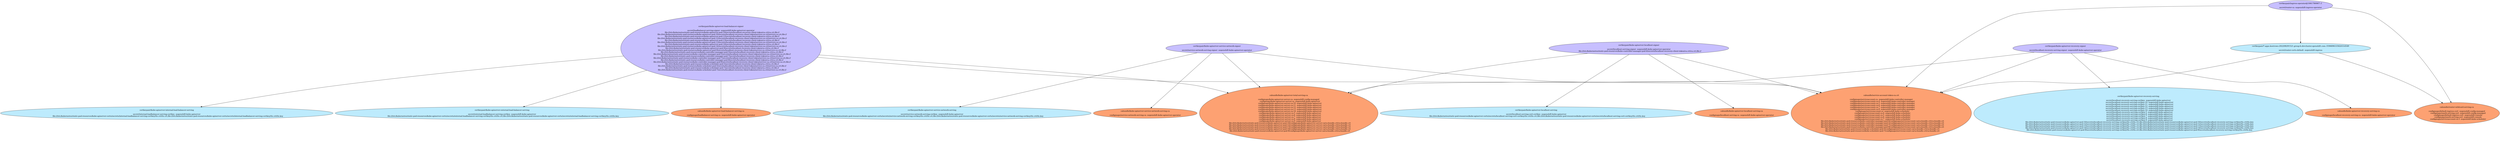 digraph "OpenShift Certificates" {
  // Node definitions.
  0 [
    label="certkeypair/kube-apiserver-load-balancer-signer\n\nsecret/loadbalancer-serving-signer -nopenshift-kube-apiserver-operator\n    file:///etc/kubernetes/static-pod-resources/kube-apiserver-pod-10/secrets/localhost-recovery-client-token/ca.crt/ca.crt,file://\n    file:///etc/kubernetes/static-pod-resources/kube-apiserver-pod-10/secrets/localhost-recovery-client-token/service-ca.crt/service-ca.crt,file://\n    file:///etc/kubernetes/static-pod-resources/kube-apiserver-pod-12/secrets/localhost-recovery-client-token/ca.crt/ca.crt,file://\n    file:///etc/kubernetes/static-pod-resources/kube-apiserver-pod-12/secrets/localhost-recovery-client-token/service-ca.crt/service-ca.crt,file://\n    file:///etc/kubernetes/static-pod-resources/kube-apiserver-pod-13/secrets/localhost-recovery-client-token/ca.crt/ca.crt,file://\n    file:///etc/kubernetes/static-pod-resources/kube-apiserver-pod-13/secrets/localhost-recovery-client-token/service-ca.crt/service-ca.crt,file://\n    file:///etc/kubernetes/static-pod-resources/kube-apiserver-pod-14/secrets/localhost-recovery-client-token/ca.crt/ca.crt,file://\n    file:///etc/kubernetes/static-pod-resources/kube-apiserver-pod-14/secrets/localhost-recovery-client-token/service-ca.crt/service-ca.crt,file://\n    file:///etc/kubernetes/static-pod-resources/kube-apiserver-pod-9/secrets/localhost-recovery-client-token/ca.crt/ca.crt,file://\n    file:///etc/kubernetes/static-pod-resources/kube-apiserver-pod-9/secrets/localhost-recovery-client-token/service-ca.crt/service-ca.crt,file://\n    file:///etc/kubernetes/static-pod-resources/kube-controller-manager-pod-5/secrets/localhost-recovery-client-token/ca.crt/ca.crt,file://\n    file:///etc/kubernetes/static-pod-resources/kube-controller-manager-pod-5/secrets/localhost-recovery-client-token/service-ca.crt/service-ca.crt,file://\n    file:///etc/kubernetes/static-pod-resources/kube-controller-manager-pod-7/secrets/localhost-recovery-client-token/ca.crt/ca.crt,file://\n    file:///etc/kubernetes/static-pod-resources/kube-controller-manager-pod-7/secrets/localhost-recovery-client-token/service-ca.crt/service-ca.crt,file://\n    file:///etc/kubernetes/static-pod-resources/kube-controller-manager-pod-8/secrets/localhost-recovery-client-token/ca.crt/ca.crt,file://\n    file:///etc/kubernetes/static-pod-resources/kube-controller-manager-pod-8/secrets/localhost-recovery-client-token/service-ca.crt/service-ca.crt,file://\n    file:///etc/kubernetes/static-pod-resources/kube-scheduler-pod-5/secrets/localhost-recovery-client-token/ca.crt/ca.crt,file://\n    file:///etc/kubernetes/static-pod-resources/kube-scheduler-pod-5/secrets/localhost-recovery-client-token/service-ca.crt/service-ca.crt,file://\n    file:///etc/kubernetes/static-pod-resources/kube-scheduler-pod-7/secrets/localhost-recovery-client-token/ca.crt/ca.crt,file://\n    file:///etc/kubernetes/static-pod-resources/kube-scheduler-pod-7/secrets/localhost-recovery-client-token/service-ca.crt/service-ca.crt,file://\n"
    style=filled
    fillcolor="#c7bfff"
  ];
  1 [
    label="certkeypair/kube-apiserver-service-network-signer\n\nsecret/service-network-serving-signer -nopenshift-kube-apiserver-operator\n"
    style=filled
    fillcolor="#c7bfff"
  ];
  2 [
    label="certkeypair/kube-apiserver-service-network-serving\n\nsecret/service-network-serving-certkey -nopenshift-kube-apiserver\n    file:///etc/kubernetes/static-pod-resources/kube-apiserver-certs/secrets/service-network-serving-certkey/tls.crt/tls.crt,file:///etc/kubernetes/static-pod-resources/kube-apiserver-certs/secrets/service-network-serving-certkey/tls.crt/tls.key\n"
    style=filled
    fillcolor="#bdebfd"
  ];
  3 [
    label="certkeypair/kube-apiserver-localhost-signer\n\nsecret/localhost-serving-signer -nopenshift-kube-apiserver-operator\n    file:///etc/kubernetes/static-pod-resources/kube-controller-manager-pod-4/secrets/localhost-recovery-client-token/ca.crt/ca.crt,file://\n"
    style=filled
    fillcolor="#c7bfff"
  ];
  4 [
    label="certkeypair/kube-apiserver-localhost-serving\n\nsecret/localhost-serving-cert-certkey -nopenshift-kube-apiserver\n    file:///etc/kubernetes/static-pod-resources/kube-apiserver-certs/secrets/localhost-serving-cert-certkey/tls.crt/tls.crt,file:///etc/kubernetes/static-pod-resources/kube-apiserver-certs/secrets/localhost-serving-cert-certkey/tls.crt/tls.key\n"
    style=filled
    fillcolor="#bdebfd"
  ];
  5 [
    label="certkeypair/ingress-operator@1661780067::1\n\nsecret/router-ca -nopenshift-ingress-operator\n"
    style=filled
    fillcolor="#c7bfff"
  ];
  6 [
    label="certkeypair/*.apps.kostrows-202208291521.group-b.devcluster.openshift.com::5596896335820314549\n\nsecret/router-certs-default -nopenshift-ingress\n"
    style=filled
    fillcolor="#bdebfd"
  ];
  7 [
    label="certkeypair/kube-apiserver-recovery-signer\n\nsecret/localhost-recovery-serving-signer -nopenshift-kube-apiserver-operator\n"
    style=filled
    fillcolor="#c7bfff"
  ];
  8 [
    label="certkeypair/kube-apiserver-recovery-serving\n\nsecret/localhost-recovery-serving-certkey -nopenshift-kube-apiserver\n    secret/localhost-recovery-serving-certkey-10 -nopenshift-kube-apiserver\n    secret/localhost-recovery-serving-certkey-11 -nopenshift-kube-apiserver\n    secret/localhost-recovery-serving-certkey-12 -nopenshift-kube-apiserver\n    secret/localhost-recovery-serving-certkey-13 -nopenshift-kube-apiserver\n    secret/localhost-recovery-serving-certkey-14 -nopenshift-kube-apiserver\n    secret/localhost-recovery-serving-certkey-5 -nopenshift-kube-apiserver\n    secret/localhost-recovery-serving-certkey-6 -nopenshift-kube-apiserver\n    secret/localhost-recovery-serving-certkey-7 -nopenshift-kube-apiserver\n    secret/localhost-recovery-serving-certkey-8 -nopenshift-kube-apiserver\n    secret/localhost-recovery-serving-certkey-9 -nopenshift-kube-apiserver\n    file:///etc/kubernetes/static-pod-resources/kube-apiserver-pod-10/secrets/localhost-recovery-serving-certkey/tls.crt/tls.crt,file:///etc/kubernetes/static-pod-resources/kube-apiserver-pod-10/secrets/localhost-recovery-serving-certkey/tls.crt/tls.key\n    file:///etc/kubernetes/static-pod-resources/kube-apiserver-pod-12/secrets/localhost-recovery-serving-certkey/tls.crt/tls.crt,file:///etc/kubernetes/static-pod-resources/kube-apiserver-pod-12/secrets/localhost-recovery-serving-certkey/tls.crt/tls.key\n    file:///etc/kubernetes/static-pod-resources/kube-apiserver-pod-13/secrets/localhost-recovery-serving-certkey/tls.crt/tls.crt,file:///etc/kubernetes/static-pod-resources/kube-apiserver-pod-13/secrets/localhost-recovery-serving-certkey/tls.crt/tls.key\n    file:///etc/kubernetes/static-pod-resources/kube-apiserver-pod-14/secrets/localhost-recovery-serving-certkey/tls.crt/tls.crt,file:///etc/kubernetes/static-pod-resources/kube-apiserver-pod-14/secrets/localhost-recovery-serving-certkey/tls.crt/tls.key\n    file:///etc/kubernetes/static-pod-resources/kube-apiserver-pod-9/secrets/localhost-recovery-serving-certkey/tls.crt/tls.crt,file:///etc/kubernetes/static-pod-resources/kube-apiserver-pod-9/secrets/localhost-recovery-serving-certkey/tls.crt/tls.key\n"
    style=filled
    fillcolor="#bdebfd"
  ];
  9 [
    label="certkeypair/kube-apiserver-internal-load-balancer-serving\n\nsecret/internal-loadbalancer-serving-certkey -nopenshift-kube-apiserver\n    file:///etc/kubernetes/static-pod-resources/kube-apiserver-certs/secrets/internal-loadbalancer-serving-certkey/tls.crt/tls.crt,file:///etc/kubernetes/static-pod-resources/kube-apiserver-certs/secrets/internal-loadbalancer-serving-certkey/tls.crt/tls.key\n"
    style=filled
    fillcolor="#bdebfd"
  ];
  10 [
    label="certkeypair/kube-apiserver-external-load-balancer-serving\n\nsecret/external-loadbalancer-serving-certkey -nopenshift-kube-apiserver\n    file:///etc/kubernetes/static-pod-resources/kube-apiserver-certs/secrets/external-loadbalancer-serving-certkey/tls.crt/tls.crt,file:///etc/kubernetes/static-pod-resources/kube-apiserver-certs/secrets/external-loadbalancer-serving-certkey/tls.crt/tls.key\n"
    style=filled
    fillcolor="#bdebfd"
  ];
  11 [
    label="cabundle/service-account-token-ca.crt\n\nconfigmaps/serviceaccount-ca -nopenshift-kube-controller-manager\n    configmaps/serviceaccount-ca-4 -nopenshift-kube-controller-manager\n    configmaps/serviceaccount-ca-5 -nopenshift-kube-controller-manager\n    configmaps/serviceaccount-ca-6 -nopenshift-kube-controller-manager\n    configmaps/serviceaccount-ca-7 -nopenshift-kube-controller-manager\n    configmaps/serviceaccount-ca-8 -nopenshift-kube-controller-manager\n    configmaps/serviceaccount-ca -nopenshift-kube-scheduler\n    configmaps/serviceaccount-ca-4 -nopenshift-kube-scheduler\n    configmaps/serviceaccount-ca-5 -nopenshift-kube-scheduler\n    configmaps/serviceaccount-ca-6 -nopenshift-kube-scheduler\n    configmaps/serviceaccount-ca-7 -nopenshift-kube-scheduler\n    file:///etc/kubernetes/static-pod-resources/kube-controller-manager-pod-4/configmaps/serviceaccount-ca/ca-bundle.crt/ca-bundle.crt\n    file:///etc/kubernetes/static-pod-resources/kube-controller-manager-pod-5/configmaps/serviceaccount-ca/ca-bundle.crt/ca-bundle.crt\n    file:///etc/kubernetes/static-pod-resources/kube-controller-manager-pod-7/configmaps/serviceaccount-ca/ca-bundle.crt/ca-bundle.crt\n    file:///etc/kubernetes/static-pod-resources/kube-controller-manager-pod-8/configmaps/serviceaccount-ca/ca-bundle.crt/ca-bundle.crt\n    file:///etc/kubernetes/static-pod-resources/kube-scheduler-pod-5/configmaps/serviceaccount-ca/ca-bundle.crt/ca-bundle.crt\n    file:///etc/kubernetes/static-pod-resources/kube-scheduler-pod-7/configmaps/serviceaccount-ca/ca-bundle.crt/ca-bundle.crt\n"
    style=filled
    fillcolor="#fda172"
  ];
  12 [
    label="cabundle/kube-apiserver-service-network-serving-ca\n\nconfigmaps/service-network-serving-ca -nopenshift-kube-apiserver-operator\n"
    style=filled
    fillcolor="#fda172"
  ];
  13 [
    label="cabundle/kube-apiserver-localhost-serving-ca\n\nconfigmaps/localhost-serving-ca -nopenshift-kube-apiserver-operator\n"
    style=filled
    fillcolor="#fda172"
  ];
  14 [
    label="cabundle/router-wildcard-serving-ca\n\nconfigmaps/default-ingress-cert -nopenshift-config-managed\n    configmaps/oauth-serving-cert -nopenshift-config-managed\n    configmaps/default-ingress-cert -nopenshift-console\n    configmaps/oauth-serving-cert -nopenshift-console\n    configmaps/serviceaccount-ca-3 -nopenshift-kube-scheduler\n"
    style=filled
    fillcolor="#fda172"
  ];
  15 [
    label="cabundle/kube-apiserver-recovery-serving-ca\n\nconfigmaps/localhost-recovery-serving-ca -nopenshift-kube-apiserver-operator\n"
    style=filled
    fillcolor="#fda172"
  ];
  16 [
    label="cabundle/kube-apiserver-load-balancer-serving-ca\n\nconfigmaps/loadbalancer-serving-ca -nopenshift-kube-apiserver-operator\n"
    style=filled
    fillcolor="#fda172"
  ];
  17 [
    label="cabundle/kube-apiserver-total-serving-ca\n\nconfigmaps/kube-apiserver-server-ca -nopenshift-config-managed\n    configmaps/kube-apiserver-server-ca -nopenshift-kube-apiserver\n    configmaps/kube-apiserver-server-ca-10 -nopenshift-kube-apiserver\n    configmaps/kube-apiserver-server-ca-11 -nopenshift-kube-apiserver\n    configmaps/kube-apiserver-server-ca-12 -nopenshift-kube-apiserver\n    configmaps/kube-apiserver-server-ca-13 -nopenshift-kube-apiserver\n    configmaps/kube-apiserver-server-ca-14 -nopenshift-kube-apiserver\n    configmaps/kube-apiserver-server-ca-5 -nopenshift-kube-apiserver\n    configmaps/kube-apiserver-server-ca-6 -nopenshift-kube-apiserver\n    configmaps/kube-apiserver-server-ca-7 -nopenshift-kube-apiserver\n    configmaps/kube-apiserver-server-ca-8 -nopenshift-kube-apiserver\n    configmaps/kube-apiserver-server-ca-9 -nopenshift-kube-apiserver\n    file:///etc/kubernetes/static-pod-resources/kube-apiserver-pod-10/configmaps/kube-apiserver-server-ca/ca-bundle.crt/ca-bundle.crt\n    file:///etc/kubernetes/static-pod-resources/kube-apiserver-pod-12/configmaps/kube-apiserver-server-ca/ca-bundle.crt/ca-bundle.crt\n    file:///etc/kubernetes/static-pod-resources/kube-apiserver-pod-13/configmaps/kube-apiserver-server-ca/ca-bundle.crt/ca-bundle.crt\n    file:///etc/kubernetes/static-pod-resources/kube-apiserver-pod-14/configmaps/kube-apiserver-server-ca/ca-bundle.crt/ca-bundle.crt\n    file:///etc/kubernetes/static-pod-resources/kube-apiserver-pod-9/configmaps/kube-apiserver-server-ca/ca-bundle.crt/ca-bundle.crt\n"
    style=filled
    fillcolor="#fda172"
  ];

  // Edge definitions.
  0 -> 9;
  0 -> 10;
  0 -> 11;
  0 -> 16;
  0 -> 17;
  1 -> 2;
  1 -> 11;
  1 -> 12;
  1 -> 17;
  3 -> 4;
  3 -> 11;
  3 -> 13;
  3 -> 17;
  5 -> 6;
  5 -> 11;
  5 -> 14;
  6 -> 11;
  6 -> 14;
  7 -> 8;
  7 -> 11;
  7 -> 15;
  7 -> 17;
}